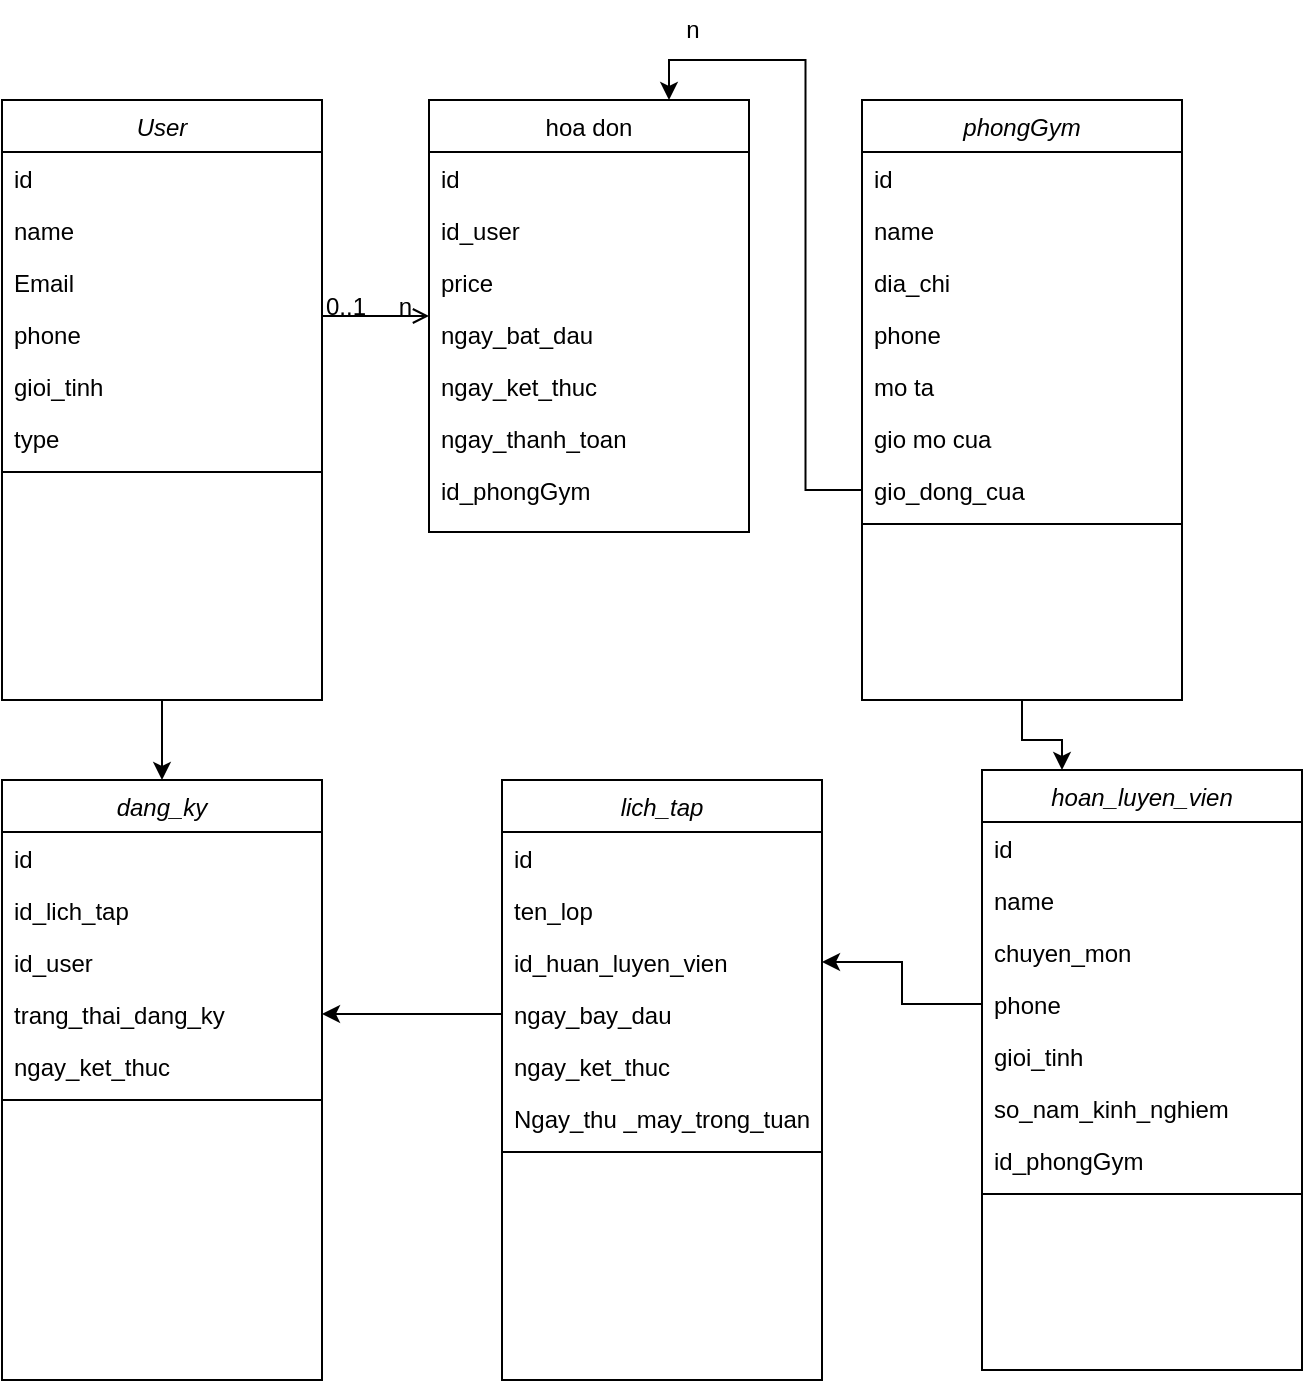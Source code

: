 <mxfile version="26.0.15">
  <diagram id="C5RBs43oDa-KdzZeNtuy" name="Page-1">
    <mxGraphModel dx="954" dy="639" grid="1" gridSize="10" guides="1" tooltips="1" connect="1" arrows="1" fold="1" page="1" pageScale="1" pageWidth="827" pageHeight="1169" math="0" shadow="0">
      <root>
        <mxCell id="WIyWlLk6GJQsqaUBKTNV-0" />
        <mxCell id="WIyWlLk6GJQsqaUBKTNV-1" parent="WIyWlLk6GJQsqaUBKTNV-0" />
        <mxCell id="-pWmL5K-Eiou-l7wBPqT-54" style="edgeStyle=orthogonalEdgeStyle;rounded=0;orthogonalLoop=1;jettySize=auto;html=1;entryX=0.5;entryY=0;entryDx=0;entryDy=0;" edge="1" parent="WIyWlLk6GJQsqaUBKTNV-1" source="zkfFHV4jXpPFQw0GAbJ--0" target="-pWmL5K-Eiou-l7wBPqT-42">
          <mxGeometry relative="1" as="geometry" />
        </mxCell>
        <mxCell id="zkfFHV4jXpPFQw0GAbJ--0" value="User" style="swimlane;fontStyle=2;align=center;verticalAlign=top;childLayout=stackLayout;horizontal=1;startSize=26;horizontalStack=0;resizeParent=1;resizeLast=0;collapsible=1;marginBottom=0;rounded=0;shadow=0;strokeWidth=1;" parent="WIyWlLk6GJQsqaUBKTNV-1" vertex="1">
          <mxGeometry x="200" y="100" width="160" height="300" as="geometry">
            <mxRectangle x="230" y="140" width="160" height="26" as="alternateBounds" />
          </mxGeometry>
        </mxCell>
        <mxCell id="zkfFHV4jXpPFQw0GAbJ--1" value="id&#xa;" style="text;align=left;verticalAlign=top;spacingLeft=4;spacingRight=4;overflow=hidden;rotatable=0;points=[[0,0.5],[1,0.5]];portConstraint=eastwest;" parent="zkfFHV4jXpPFQw0GAbJ--0" vertex="1">
          <mxGeometry y="26" width="160" height="26" as="geometry" />
        </mxCell>
        <mxCell id="zkfFHV4jXpPFQw0GAbJ--2" value="name" style="text;align=left;verticalAlign=top;spacingLeft=4;spacingRight=4;overflow=hidden;rotatable=0;points=[[0,0.5],[1,0.5]];portConstraint=eastwest;rounded=0;shadow=0;html=0;" parent="zkfFHV4jXpPFQw0GAbJ--0" vertex="1">
          <mxGeometry y="52" width="160" height="26" as="geometry" />
        </mxCell>
        <mxCell id="zkfFHV4jXpPFQw0GAbJ--3" value="Email" style="text;align=left;verticalAlign=top;spacingLeft=4;spacingRight=4;overflow=hidden;rotatable=0;points=[[0,0.5],[1,0.5]];portConstraint=eastwest;rounded=0;shadow=0;html=0;" parent="zkfFHV4jXpPFQw0GAbJ--0" vertex="1">
          <mxGeometry y="78" width="160" height="26" as="geometry" />
        </mxCell>
        <mxCell id="-pWmL5K-Eiou-l7wBPqT-7" value="phone" style="text;align=left;verticalAlign=top;spacingLeft=4;spacingRight=4;overflow=hidden;rotatable=0;points=[[0,0.5],[1,0.5]];portConstraint=eastwest;" vertex="1" parent="zkfFHV4jXpPFQw0GAbJ--0">
          <mxGeometry y="104" width="160" height="26" as="geometry" />
        </mxCell>
        <mxCell id="-pWmL5K-Eiou-l7wBPqT-9" value="gioi_tinh" style="text;align=left;verticalAlign=top;spacingLeft=4;spacingRight=4;overflow=hidden;rotatable=0;points=[[0,0.5],[1,0.5]];portConstraint=eastwest;" vertex="1" parent="zkfFHV4jXpPFQw0GAbJ--0">
          <mxGeometry y="130" width="160" height="26" as="geometry" />
        </mxCell>
        <mxCell id="-pWmL5K-Eiou-l7wBPqT-8" value="type&#xa;" style="text;align=left;verticalAlign=top;spacingLeft=4;spacingRight=4;overflow=hidden;rotatable=0;points=[[0,0.5],[1,0.5]];portConstraint=eastwest;" vertex="1" parent="zkfFHV4jXpPFQw0GAbJ--0">
          <mxGeometry y="156" width="160" height="26" as="geometry" />
        </mxCell>
        <mxCell id="zkfFHV4jXpPFQw0GAbJ--4" value="" style="line;html=1;strokeWidth=1;align=left;verticalAlign=middle;spacingTop=-1;spacingLeft=3;spacingRight=3;rotatable=0;labelPosition=right;points=[];portConstraint=eastwest;" parent="zkfFHV4jXpPFQw0GAbJ--0" vertex="1">
          <mxGeometry y="182" width="160" height="8" as="geometry" />
        </mxCell>
        <mxCell id="-pWmL5K-Eiou-l7wBPqT-23" value="hoan_luyen_vien" style="swimlane;fontStyle=2;align=center;verticalAlign=top;childLayout=stackLayout;horizontal=1;startSize=26;horizontalStack=0;resizeParent=1;resizeLast=0;collapsible=1;marginBottom=0;rounded=0;shadow=0;strokeWidth=1;" vertex="1" parent="WIyWlLk6GJQsqaUBKTNV-1">
          <mxGeometry x="690" y="435" width="160" height="300" as="geometry">
            <mxRectangle x="230" y="140" width="160" height="26" as="alternateBounds" />
          </mxGeometry>
        </mxCell>
        <mxCell id="-pWmL5K-Eiou-l7wBPqT-24" value="id&#xa;" style="text;align=left;verticalAlign=top;spacingLeft=4;spacingRight=4;overflow=hidden;rotatable=0;points=[[0,0.5],[1,0.5]];portConstraint=eastwest;" vertex="1" parent="-pWmL5K-Eiou-l7wBPqT-23">
          <mxGeometry y="26" width="160" height="26" as="geometry" />
        </mxCell>
        <mxCell id="-pWmL5K-Eiou-l7wBPqT-25" value="name" style="text;align=left;verticalAlign=top;spacingLeft=4;spacingRight=4;overflow=hidden;rotatable=0;points=[[0,0.5],[1,0.5]];portConstraint=eastwest;rounded=0;shadow=0;html=0;" vertex="1" parent="-pWmL5K-Eiou-l7wBPqT-23">
          <mxGeometry y="52" width="160" height="26" as="geometry" />
        </mxCell>
        <mxCell id="-pWmL5K-Eiou-l7wBPqT-26" value="chuyen_mon" style="text;align=left;verticalAlign=top;spacingLeft=4;spacingRight=4;overflow=hidden;rotatable=0;points=[[0,0.5],[1,0.5]];portConstraint=eastwest;rounded=0;shadow=0;html=0;" vertex="1" parent="-pWmL5K-Eiou-l7wBPqT-23">
          <mxGeometry y="78" width="160" height="26" as="geometry" />
        </mxCell>
        <mxCell id="-pWmL5K-Eiou-l7wBPqT-27" value="phone" style="text;align=left;verticalAlign=top;spacingLeft=4;spacingRight=4;overflow=hidden;rotatable=0;points=[[0,0.5],[1,0.5]];portConstraint=eastwest;" vertex="1" parent="-pWmL5K-Eiou-l7wBPqT-23">
          <mxGeometry y="104" width="160" height="26" as="geometry" />
        </mxCell>
        <mxCell id="-pWmL5K-Eiou-l7wBPqT-28" value="gioi_tinh" style="text;align=left;verticalAlign=top;spacingLeft=4;spacingRight=4;overflow=hidden;rotatable=0;points=[[0,0.5],[1,0.5]];portConstraint=eastwest;" vertex="1" parent="-pWmL5K-Eiou-l7wBPqT-23">
          <mxGeometry y="130" width="160" height="26" as="geometry" />
        </mxCell>
        <mxCell id="-pWmL5K-Eiou-l7wBPqT-29" value="so_nam_kinh_nghiem" style="text;align=left;verticalAlign=top;spacingLeft=4;spacingRight=4;overflow=hidden;rotatable=0;points=[[0,0.5],[1,0.5]];portConstraint=eastwest;" vertex="1" parent="-pWmL5K-Eiou-l7wBPqT-23">
          <mxGeometry y="156" width="160" height="26" as="geometry" />
        </mxCell>
        <mxCell id="-pWmL5K-Eiou-l7wBPqT-51" value="id_phongGym" style="text;align=left;verticalAlign=top;spacingLeft=4;spacingRight=4;overflow=hidden;rotatable=0;points=[[0,0.5],[1,0.5]];portConstraint=eastwest;" vertex="1" parent="-pWmL5K-Eiou-l7wBPqT-23">
          <mxGeometry y="182" width="160" height="26" as="geometry" />
        </mxCell>
        <mxCell id="-pWmL5K-Eiou-l7wBPqT-30" value="" style="line;html=1;strokeWidth=1;align=left;verticalAlign=middle;spacingTop=-1;spacingLeft=3;spacingRight=3;rotatable=0;labelPosition=right;points=[];portConstraint=eastwest;" vertex="1" parent="-pWmL5K-Eiou-l7wBPqT-23">
          <mxGeometry y="208" width="160" height="8" as="geometry" />
        </mxCell>
        <mxCell id="-pWmL5K-Eiou-l7wBPqT-32" value="lich_tap" style="swimlane;fontStyle=2;align=center;verticalAlign=top;childLayout=stackLayout;horizontal=1;startSize=26;horizontalStack=0;resizeParent=1;resizeLast=0;collapsible=1;marginBottom=0;rounded=0;shadow=0;strokeWidth=1;" vertex="1" parent="WIyWlLk6GJQsqaUBKTNV-1">
          <mxGeometry x="450" y="440" width="160" height="300" as="geometry">
            <mxRectangle x="230" y="140" width="160" height="26" as="alternateBounds" />
          </mxGeometry>
        </mxCell>
        <mxCell id="-pWmL5K-Eiou-l7wBPqT-33" value="id&#xa;" style="text;align=left;verticalAlign=top;spacingLeft=4;spacingRight=4;overflow=hidden;rotatable=0;points=[[0,0.5],[1,0.5]];portConstraint=eastwest;" vertex="1" parent="-pWmL5K-Eiou-l7wBPqT-32">
          <mxGeometry y="26" width="160" height="26" as="geometry" />
        </mxCell>
        <mxCell id="-pWmL5K-Eiou-l7wBPqT-34" value="ten_lop&#xa;" style="text;align=left;verticalAlign=top;spacingLeft=4;spacingRight=4;overflow=hidden;rotatable=0;points=[[0,0.5],[1,0.5]];portConstraint=eastwest;rounded=0;shadow=0;html=0;" vertex="1" parent="-pWmL5K-Eiou-l7wBPqT-32">
          <mxGeometry y="52" width="160" height="26" as="geometry" />
        </mxCell>
        <mxCell id="-pWmL5K-Eiou-l7wBPqT-35" value="id_huan_luyen_vien" style="text;align=left;verticalAlign=top;spacingLeft=4;spacingRight=4;overflow=hidden;rotatable=0;points=[[0,0.5],[1,0.5]];portConstraint=eastwest;rounded=0;shadow=0;html=0;" vertex="1" parent="-pWmL5K-Eiou-l7wBPqT-32">
          <mxGeometry y="78" width="160" height="26" as="geometry" />
        </mxCell>
        <mxCell id="-pWmL5K-Eiou-l7wBPqT-36" value="ngay_bay_dau" style="text;align=left;verticalAlign=top;spacingLeft=4;spacingRight=4;overflow=hidden;rotatable=0;points=[[0,0.5],[1,0.5]];portConstraint=eastwest;" vertex="1" parent="-pWmL5K-Eiou-l7wBPqT-32">
          <mxGeometry y="104" width="160" height="26" as="geometry" />
        </mxCell>
        <mxCell id="-pWmL5K-Eiou-l7wBPqT-37" value="ngay_ket_thuc" style="text;align=left;verticalAlign=top;spacingLeft=4;spacingRight=4;overflow=hidden;rotatable=0;points=[[0,0.5],[1,0.5]];portConstraint=eastwest;" vertex="1" parent="-pWmL5K-Eiou-l7wBPqT-32">
          <mxGeometry y="130" width="160" height="26" as="geometry" />
        </mxCell>
        <mxCell id="-pWmL5K-Eiou-l7wBPqT-38" value="Ngay_thu _may_trong_tuan" style="text;align=left;verticalAlign=top;spacingLeft=4;spacingRight=4;overflow=hidden;rotatable=0;points=[[0,0.5],[1,0.5]];portConstraint=eastwest;" vertex="1" parent="-pWmL5K-Eiou-l7wBPqT-32">
          <mxGeometry y="156" width="160" height="26" as="geometry" />
        </mxCell>
        <mxCell id="-pWmL5K-Eiou-l7wBPqT-39" value="" style="line;html=1;strokeWidth=1;align=left;verticalAlign=middle;spacingTop=-1;spacingLeft=3;spacingRight=3;rotatable=0;labelPosition=right;points=[];portConstraint=eastwest;" vertex="1" parent="-pWmL5K-Eiou-l7wBPqT-32">
          <mxGeometry y="182" width="160" height="8" as="geometry" />
        </mxCell>
        <mxCell id="-pWmL5K-Eiou-l7wBPqT-52" style="edgeStyle=orthogonalEdgeStyle;rounded=0;orthogonalLoop=1;jettySize=auto;html=1;entryX=0.25;entryY=0;entryDx=0;entryDy=0;" edge="1" parent="WIyWlLk6GJQsqaUBKTNV-1" source="-pWmL5K-Eiou-l7wBPqT-10" target="-pWmL5K-Eiou-l7wBPqT-23">
          <mxGeometry relative="1" as="geometry" />
        </mxCell>
        <mxCell id="-pWmL5K-Eiou-l7wBPqT-10" value="phongGym" style="swimlane;fontStyle=2;align=center;verticalAlign=top;childLayout=stackLayout;horizontal=1;startSize=26;horizontalStack=0;resizeParent=1;resizeLast=0;collapsible=1;marginBottom=0;rounded=0;shadow=0;strokeWidth=1;" vertex="1" parent="WIyWlLk6GJQsqaUBKTNV-1">
          <mxGeometry x="630" y="100" width="160" height="300" as="geometry">
            <mxRectangle x="230" y="140" width="160" height="26" as="alternateBounds" />
          </mxGeometry>
        </mxCell>
        <mxCell id="-pWmL5K-Eiou-l7wBPqT-11" value="id&#xa;" style="text;align=left;verticalAlign=top;spacingLeft=4;spacingRight=4;overflow=hidden;rotatable=0;points=[[0,0.5],[1,0.5]];portConstraint=eastwest;" vertex="1" parent="-pWmL5K-Eiou-l7wBPqT-10">
          <mxGeometry y="26" width="160" height="26" as="geometry" />
        </mxCell>
        <mxCell id="-pWmL5K-Eiou-l7wBPqT-12" value="name" style="text;align=left;verticalAlign=top;spacingLeft=4;spacingRight=4;overflow=hidden;rotatable=0;points=[[0,0.5],[1,0.5]];portConstraint=eastwest;rounded=0;shadow=0;html=0;" vertex="1" parent="-pWmL5K-Eiou-l7wBPqT-10">
          <mxGeometry y="52" width="160" height="26" as="geometry" />
        </mxCell>
        <mxCell id="-pWmL5K-Eiou-l7wBPqT-13" value="dia_chi" style="text;align=left;verticalAlign=top;spacingLeft=4;spacingRight=4;overflow=hidden;rotatable=0;points=[[0,0.5],[1,0.5]];portConstraint=eastwest;rounded=0;shadow=0;html=0;" vertex="1" parent="-pWmL5K-Eiou-l7wBPqT-10">
          <mxGeometry y="78" width="160" height="26" as="geometry" />
        </mxCell>
        <mxCell id="-pWmL5K-Eiou-l7wBPqT-14" value="phone" style="text;align=left;verticalAlign=top;spacingLeft=4;spacingRight=4;overflow=hidden;rotatable=0;points=[[0,0.5],[1,0.5]];portConstraint=eastwest;" vertex="1" parent="-pWmL5K-Eiou-l7wBPqT-10">
          <mxGeometry y="104" width="160" height="26" as="geometry" />
        </mxCell>
        <mxCell id="-pWmL5K-Eiou-l7wBPqT-15" value="mo ta" style="text;align=left;verticalAlign=top;spacingLeft=4;spacingRight=4;overflow=hidden;rotatable=0;points=[[0,0.5],[1,0.5]];portConstraint=eastwest;" vertex="1" parent="-pWmL5K-Eiou-l7wBPqT-10">
          <mxGeometry y="130" width="160" height="26" as="geometry" />
        </mxCell>
        <mxCell id="-pWmL5K-Eiou-l7wBPqT-16" value="gio mo cua" style="text;align=left;verticalAlign=top;spacingLeft=4;spacingRight=4;overflow=hidden;rotatable=0;points=[[0,0.5],[1,0.5]];portConstraint=eastwest;" vertex="1" parent="-pWmL5K-Eiou-l7wBPqT-10">
          <mxGeometry y="156" width="160" height="26" as="geometry" />
        </mxCell>
        <mxCell id="-pWmL5K-Eiou-l7wBPqT-18" value="gio_dong_cua&#xa;&#xa;" style="text;align=left;verticalAlign=top;spacingLeft=4;spacingRight=4;overflow=hidden;rotatable=0;points=[[0,0.5],[1,0.5]];portConstraint=eastwest;" vertex="1" parent="-pWmL5K-Eiou-l7wBPqT-10">
          <mxGeometry y="182" width="160" height="26" as="geometry" />
        </mxCell>
        <mxCell id="-pWmL5K-Eiou-l7wBPqT-17" value="" style="line;html=1;strokeWidth=1;align=left;verticalAlign=middle;spacingTop=-1;spacingLeft=3;spacingRight=3;rotatable=0;labelPosition=right;points=[];portConstraint=eastwest;" vertex="1" parent="-pWmL5K-Eiou-l7wBPqT-10">
          <mxGeometry y="208" width="160" height="8" as="geometry" />
        </mxCell>
        <mxCell id="zkfFHV4jXpPFQw0GAbJ--17" value="hoa don" style="swimlane;fontStyle=0;align=center;verticalAlign=top;childLayout=stackLayout;horizontal=1;startSize=26;horizontalStack=0;resizeParent=1;resizeLast=0;collapsible=1;marginBottom=0;rounded=0;shadow=0;strokeWidth=1;" parent="WIyWlLk6GJQsqaUBKTNV-1" vertex="1">
          <mxGeometry x="413.5" y="100" width="160" height="216" as="geometry">
            <mxRectangle x="550" y="140" width="160" height="26" as="alternateBounds" />
          </mxGeometry>
        </mxCell>
        <mxCell id="zkfFHV4jXpPFQw0GAbJ--18" value="id" style="text;align=left;verticalAlign=top;spacingLeft=4;spacingRight=4;overflow=hidden;rotatable=0;points=[[0,0.5],[1,0.5]];portConstraint=eastwest;" parent="zkfFHV4jXpPFQw0GAbJ--17" vertex="1">
          <mxGeometry y="26" width="160" height="26" as="geometry" />
        </mxCell>
        <mxCell id="zkfFHV4jXpPFQw0GAbJ--19" value="id_user" style="text;align=left;verticalAlign=top;spacingLeft=4;spacingRight=4;overflow=hidden;rotatable=0;points=[[0,0.5],[1,0.5]];portConstraint=eastwest;rounded=0;shadow=0;html=0;" parent="zkfFHV4jXpPFQw0GAbJ--17" vertex="1">
          <mxGeometry y="52" width="160" height="26" as="geometry" />
        </mxCell>
        <mxCell id="zkfFHV4jXpPFQw0GAbJ--20" value="price" style="text;align=left;verticalAlign=top;spacingLeft=4;spacingRight=4;overflow=hidden;rotatable=0;points=[[0,0.5],[1,0.5]];portConstraint=eastwest;rounded=0;shadow=0;html=0;" parent="zkfFHV4jXpPFQw0GAbJ--17" vertex="1">
          <mxGeometry y="78" width="160" height="26" as="geometry" />
        </mxCell>
        <mxCell id="zkfFHV4jXpPFQw0GAbJ--21" value="ngay_bat_dau" style="text;align=left;verticalAlign=top;spacingLeft=4;spacingRight=4;overflow=hidden;rotatable=0;points=[[0,0.5],[1,0.5]];portConstraint=eastwest;rounded=0;shadow=0;html=0;" parent="zkfFHV4jXpPFQw0GAbJ--17" vertex="1">
          <mxGeometry y="104" width="160" height="26" as="geometry" />
        </mxCell>
        <mxCell id="zkfFHV4jXpPFQw0GAbJ--22" value="ngay_ket_thuc" style="text;align=left;verticalAlign=top;spacingLeft=4;spacingRight=4;overflow=hidden;rotatable=0;points=[[0,0.5],[1,0.5]];portConstraint=eastwest;rounded=0;shadow=0;html=0;" parent="zkfFHV4jXpPFQw0GAbJ--17" vertex="1">
          <mxGeometry y="130" width="160" height="26" as="geometry" />
        </mxCell>
        <mxCell id="zkfFHV4jXpPFQw0GAbJ--25" value="ngay_thanh_toan" style="text;align=left;verticalAlign=top;spacingLeft=4;spacingRight=4;overflow=hidden;rotatable=0;points=[[0,0.5],[1,0.5]];portConstraint=eastwest;" parent="zkfFHV4jXpPFQw0GAbJ--17" vertex="1">
          <mxGeometry y="156" width="160" height="26" as="geometry" />
        </mxCell>
        <mxCell id="-pWmL5K-Eiou-l7wBPqT-19" value="id_phongGym&#xa;" style="text;align=left;verticalAlign=top;spacingLeft=4;spacingRight=4;overflow=hidden;rotatable=0;points=[[0,0.5],[1,0.5]];portConstraint=eastwest;rounded=0;shadow=0;html=0;" vertex="1" parent="zkfFHV4jXpPFQw0GAbJ--17">
          <mxGeometry y="182" width="160" height="26" as="geometry" />
        </mxCell>
        <mxCell id="zkfFHV4jXpPFQw0GAbJ--26" value="" style="endArrow=open;shadow=0;strokeWidth=1;rounded=0;curved=0;endFill=1;edgeStyle=elbowEdgeStyle;elbow=vertical;" parent="WIyWlLk6GJQsqaUBKTNV-1" source="zkfFHV4jXpPFQw0GAbJ--0" target="zkfFHV4jXpPFQw0GAbJ--17" edge="1">
          <mxGeometry x="0.5" y="41" relative="1" as="geometry">
            <mxPoint x="380" y="192" as="sourcePoint" />
            <mxPoint x="540" y="192" as="targetPoint" />
            <mxPoint x="-40" y="32" as="offset" />
          </mxGeometry>
        </mxCell>
        <mxCell id="zkfFHV4jXpPFQw0GAbJ--27" value="0..1" style="resizable=0;align=left;verticalAlign=bottom;labelBackgroundColor=none;fontSize=12;" parent="zkfFHV4jXpPFQw0GAbJ--26" connectable="0" vertex="1">
          <mxGeometry x="-1" relative="1" as="geometry">
            <mxPoint y="4" as="offset" />
          </mxGeometry>
        </mxCell>
        <mxCell id="zkfFHV4jXpPFQw0GAbJ--28" value="n" style="resizable=0;align=right;verticalAlign=bottom;labelBackgroundColor=none;fontSize=12;" parent="zkfFHV4jXpPFQw0GAbJ--26" connectable="0" vertex="1">
          <mxGeometry x="1" relative="1" as="geometry">
            <mxPoint x="-7" y="4" as="offset" />
          </mxGeometry>
        </mxCell>
        <mxCell id="-pWmL5K-Eiou-l7wBPqT-20" style="edgeStyle=orthogonalEdgeStyle;rounded=0;orthogonalLoop=1;jettySize=auto;html=1;entryX=0.75;entryY=0;entryDx=0;entryDy=0;" edge="1" parent="WIyWlLk6GJQsqaUBKTNV-1" source="-pWmL5K-Eiou-l7wBPqT-18" target="zkfFHV4jXpPFQw0GAbJ--17">
          <mxGeometry relative="1" as="geometry" />
        </mxCell>
        <mxCell id="-pWmL5K-Eiou-l7wBPqT-21" value="n" style="text;html=1;align=center;verticalAlign=middle;resizable=0;points=[];autosize=1;strokeColor=none;fillColor=none;" vertex="1" parent="WIyWlLk6GJQsqaUBKTNV-1">
          <mxGeometry x="530" y="50" width="30" height="30" as="geometry" />
        </mxCell>
        <mxCell id="-pWmL5K-Eiou-l7wBPqT-40" style="edgeStyle=orthogonalEdgeStyle;rounded=0;orthogonalLoop=1;jettySize=auto;html=1;entryX=1;entryY=0.5;entryDx=0;entryDy=0;" edge="1" parent="WIyWlLk6GJQsqaUBKTNV-1" source="-pWmL5K-Eiou-l7wBPqT-27" target="-pWmL5K-Eiou-l7wBPqT-35">
          <mxGeometry relative="1" as="geometry" />
        </mxCell>
        <mxCell id="-pWmL5K-Eiou-l7wBPqT-42" value="dang_ky" style="swimlane;fontStyle=2;align=center;verticalAlign=top;childLayout=stackLayout;horizontal=1;startSize=26;horizontalStack=0;resizeParent=1;resizeLast=0;collapsible=1;marginBottom=0;rounded=0;shadow=0;strokeWidth=1;" vertex="1" parent="WIyWlLk6GJQsqaUBKTNV-1">
          <mxGeometry x="200" y="440" width="160" height="300" as="geometry">
            <mxRectangle x="230" y="140" width="160" height="26" as="alternateBounds" />
          </mxGeometry>
        </mxCell>
        <mxCell id="-pWmL5K-Eiou-l7wBPqT-43" value="id&#xa;" style="text;align=left;verticalAlign=top;spacingLeft=4;spacingRight=4;overflow=hidden;rotatable=0;points=[[0,0.5],[1,0.5]];portConstraint=eastwest;" vertex="1" parent="-pWmL5K-Eiou-l7wBPqT-42">
          <mxGeometry y="26" width="160" height="26" as="geometry" />
        </mxCell>
        <mxCell id="-pWmL5K-Eiou-l7wBPqT-44" value="id_lich_tap" style="text;align=left;verticalAlign=top;spacingLeft=4;spacingRight=4;overflow=hidden;rotatable=0;points=[[0,0.5],[1,0.5]];portConstraint=eastwest;rounded=0;shadow=0;html=0;" vertex="1" parent="-pWmL5K-Eiou-l7wBPqT-42">
          <mxGeometry y="52" width="160" height="26" as="geometry" />
        </mxCell>
        <mxCell id="-pWmL5K-Eiou-l7wBPqT-45" value="id_user" style="text;align=left;verticalAlign=top;spacingLeft=4;spacingRight=4;overflow=hidden;rotatable=0;points=[[0,0.5],[1,0.5]];portConstraint=eastwest;rounded=0;shadow=0;html=0;" vertex="1" parent="-pWmL5K-Eiou-l7wBPqT-42">
          <mxGeometry y="78" width="160" height="26" as="geometry" />
        </mxCell>
        <mxCell id="-pWmL5K-Eiou-l7wBPqT-46" value="trang_thai_dang_ky" style="text;align=left;verticalAlign=top;spacingLeft=4;spacingRight=4;overflow=hidden;rotatable=0;points=[[0,0.5],[1,0.5]];portConstraint=eastwest;" vertex="1" parent="-pWmL5K-Eiou-l7wBPqT-42">
          <mxGeometry y="104" width="160" height="26" as="geometry" />
        </mxCell>
        <mxCell id="-pWmL5K-Eiou-l7wBPqT-47" value="ngay_ket_thuc" style="text;align=left;verticalAlign=top;spacingLeft=4;spacingRight=4;overflow=hidden;rotatable=0;points=[[0,0.5],[1,0.5]];portConstraint=eastwest;" vertex="1" parent="-pWmL5K-Eiou-l7wBPqT-42">
          <mxGeometry y="130" width="160" height="26" as="geometry" />
        </mxCell>
        <mxCell id="-pWmL5K-Eiou-l7wBPqT-49" value="" style="line;html=1;strokeWidth=1;align=left;verticalAlign=middle;spacingTop=-1;spacingLeft=3;spacingRight=3;rotatable=0;labelPosition=right;points=[];portConstraint=eastwest;" vertex="1" parent="-pWmL5K-Eiou-l7wBPqT-42">
          <mxGeometry y="156" width="160" height="8" as="geometry" />
        </mxCell>
        <mxCell id="-pWmL5K-Eiou-l7wBPqT-55" style="edgeStyle=orthogonalEdgeStyle;rounded=0;orthogonalLoop=1;jettySize=auto;html=1;entryX=1;entryY=0.5;entryDx=0;entryDy=0;" edge="1" parent="WIyWlLk6GJQsqaUBKTNV-1" source="-pWmL5K-Eiou-l7wBPqT-36" target="-pWmL5K-Eiou-l7wBPqT-46">
          <mxGeometry relative="1" as="geometry" />
        </mxCell>
      </root>
    </mxGraphModel>
  </diagram>
</mxfile>
